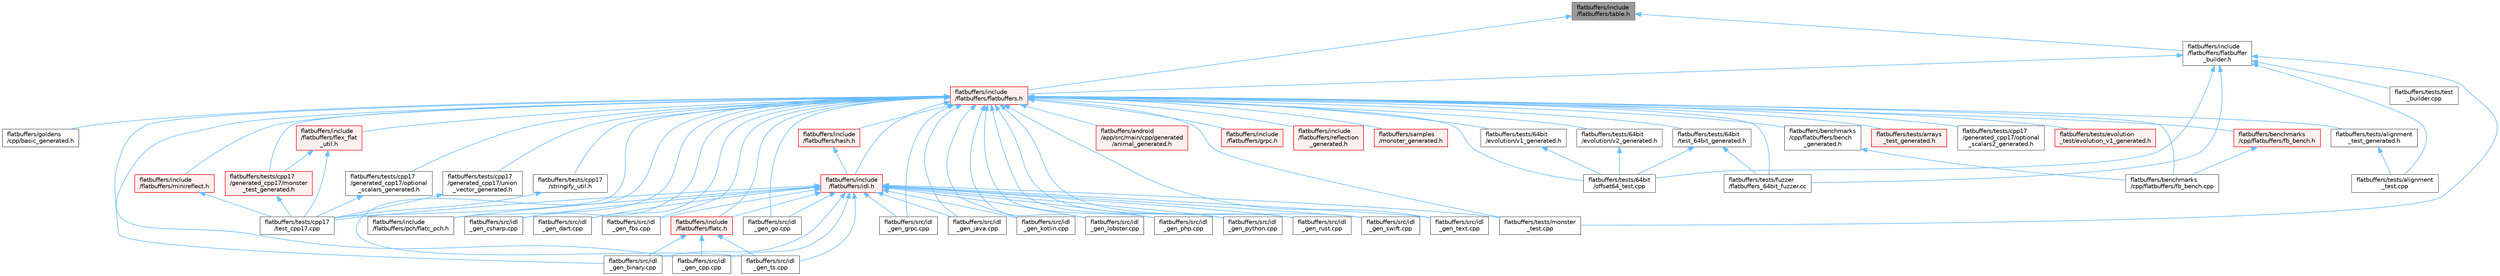 digraph "flatbuffers/include/flatbuffers/table.h"
{
 // LATEX_PDF_SIZE
  bgcolor="transparent";
  edge [fontname=Helvetica,fontsize=10,labelfontname=Helvetica,labelfontsize=10];
  node [fontname=Helvetica,fontsize=10,shape=box,height=0.2,width=0.4];
  Node1 [id="Node000001",label="flatbuffers/include\l/flatbuffers/table.h",height=0.2,width=0.4,color="gray40", fillcolor="grey60", style="filled", fontcolor="black",tooltip=" "];
  Node1 -> Node2 [id="edge1_Node000001_Node000002",dir="back",color="steelblue1",style="solid",tooltip=" "];
  Node2 [id="Node000002",label="flatbuffers/include\l/flatbuffers/flatbuffer\l_builder.h",height=0.2,width=0.4,color="grey40", fillcolor="white", style="filled",URL="$flatbuffer__builder_8h.html",tooltip=" "];
  Node2 -> Node3 [id="edge2_Node000002_Node000003",dir="back",color="steelblue1",style="solid",tooltip=" "];
  Node3 [id="Node000003",label="flatbuffers/include\l/flatbuffers/flatbuffers.h",height=0.2,width=0.4,color="red", fillcolor="#FFF0F0", style="filled",URL="$flatbuffers_8h.html",tooltip=" "];
  Node3 -> Node4 [id="edge3_Node000003_Node000004",dir="back",color="steelblue1",style="solid",tooltip=" "];
  Node4 [id="Node000004",label="flatbuffers/android\l/app/src/main/cpp/generated\l/animal_generated.h",height=0.2,width=0.4,color="red", fillcolor="#FFF0F0", style="filled",URL="$animal__generated_8h.html",tooltip=" "];
  Node3 -> Node6 [id="edge4_Node000003_Node000006",dir="back",color="steelblue1",style="solid",tooltip=" "];
  Node6 [id="Node000006",label="flatbuffers/benchmarks\l/cpp/flatbuffers/bench\l_generated.h",height=0.2,width=0.4,color="grey40", fillcolor="white", style="filled",URL="$bench__generated_8h.html",tooltip=" "];
  Node6 -> Node7 [id="edge5_Node000006_Node000007",dir="back",color="steelblue1",style="solid",tooltip=" "];
  Node7 [id="Node000007",label="flatbuffers/benchmarks\l/cpp/flatbuffers/fb_bench.cpp",height=0.2,width=0.4,color="grey40", fillcolor="white", style="filled",URL="$fb__bench_8cpp.html",tooltip=" "];
  Node3 -> Node7 [id="edge6_Node000003_Node000007",dir="back",color="steelblue1",style="solid",tooltip=" "];
  Node3 -> Node8 [id="edge7_Node000003_Node000008",dir="back",color="steelblue1",style="solid",tooltip=" "];
  Node8 [id="Node000008",label="flatbuffers/benchmarks\l/cpp/flatbuffers/fb_bench.h",height=0.2,width=0.4,color="red", fillcolor="#FFF0F0", style="filled",URL="$fb__bench_8h.html",tooltip=" "];
  Node8 -> Node7 [id="edge8_Node000008_Node000007",dir="back",color="steelblue1",style="solid",tooltip=" "];
  Node3 -> Node10 [id="edge9_Node000003_Node000010",dir="back",color="steelblue1",style="solid",tooltip=" "];
  Node10 [id="Node000010",label="flatbuffers/goldens\l/cpp/basic_generated.h",height=0.2,width=0.4,color="grey40", fillcolor="white", style="filled",URL="$basic__generated_8h.html",tooltip=" "];
  Node3 -> Node11 [id="edge10_Node000003_Node000011",dir="back",color="steelblue1",style="solid",tooltip=" "];
  Node11 [id="Node000011",label="flatbuffers/include\l/flatbuffers/flatc.h",height=0.2,width=0.4,color="red", fillcolor="#FFF0F0", style="filled",URL="$flatc_8h.html",tooltip=" "];
  Node11 -> Node14 [id="edge11_Node000011_Node000014",dir="back",color="steelblue1",style="solid",tooltip=" "];
  Node14 [id="Node000014",label="flatbuffers/src/idl\l_gen_binary.cpp",height=0.2,width=0.4,color="grey40", fillcolor="white", style="filled",URL="$idl__gen__binary_8cpp.html",tooltip=" "];
  Node11 -> Node15 [id="edge12_Node000011_Node000015",dir="back",color="steelblue1",style="solid",tooltip=" "];
  Node15 [id="Node000015",label="flatbuffers/src/idl\l_gen_cpp.cpp",height=0.2,width=0.4,color="grey40", fillcolor="white", style="filled",URL="$idl__gen__cpp_8cpp.html",tooltip=" "];
  Node11 -> Node16 [id="edge13_Node000011_Node000016",dir="back",color="steelblue1",style="solid",tooltip=" "];
  Node16 [id="Node000016",label="flatbuffers/src/idl\l_gen_ts.cpp",height=0.2,width=0.4,color="grey40", fillcolor="white", style="filled",URL="$idl__gen__ts_8cpp.html",tooltip=" "];
  Node3 -> Node17 [id="edge14_Node000003_Node000017",dir="back",color="steelblue1",style="solid",tooltip=" "];
  Node17 [id="Node000017",label="flatbuffers/include\l/flatbuffers/flex_flat\l_util.h",height=0.2,width=0.4,color="red", fillcolor="#FFF0F0", style="filled",URL="$flex__flat__util_8h.html",tooltip=" "];
  Node17 -> Node18 [id="edge15_Node000017_Node000018",dir="back",color="steelblue1",style="solid",tooltip=" "];
  Node18 [id="Node000018",label="flatbuffers/tests/cpp17\l/generated_cpp17/monster\l_test_generated.h",height=0.2,width=0.4,color="red", fillcolor="#FFF0F0", style="filled",URL="$cpp17_2generated__cpp17_2monster__test__generated_8h.html",tooltip=" "];
  Node18 -> Node19 [id="edge16_Node000018_Node000019",dir="back",color="steelblue1",style="solid",tooltip=" "];
  Node19 [id="Node000019",label="flatbuffers/tests/cpp17\l/test_cpp17.cpp",height=0.2,width=0.4,color="grey40", fillcolor="white", style="filled",URL="$test__cpp17_8cpp.html",tooltip=" "];
  Node17 -> Node19 [id="edge17_Node000017_Node000019",dir="back",color="steelblue1",style="solid",tooltip=" "];
  Node3 -> Node44 [id="edge18_Node000003_Node000044",dir="back",color="steelblue1",style="solid",tooltip=" "];
  Node44 [id="Node000044",label="flatbuffers/include\l/flatbuffers/grpc.h",height=0.2,width=0.4,color="red", fillcolor="#FFF0F0", style="filled",URL="$grpc_8h.html",tooltip=" "];
  Node3 -> Node45 [id="edge19_Node000003_Node000045",dir="back",color="steelblue1",style="solid",tooltip=" "];
  Node45 [id="Node000045",label="flatbuffers/include\l/flatbuffers/hash.h",height=0.2,width=0.4,color="red", fillcolor="#FFF0F0", style="filled",URL="$hash_8h.html",tooltip=" "];
  Node45 -> Node46 [id="edge20_Node000045_Node000046",dir="back",color="steelblue1",style="solid",tooltip=" "];
  Node46 [id="Node000046",label="flatbuffers/include\l/flatbuffers/idl.h",height=0.2,width=0.4,color="red", fillcolor="#FFF0F0", style="filled",URL="$idl_8h.html",tooltip=" "];
  Node46 -> Node11 [id="edge21_Node000046_Node000011",dir="back",color="steelblue1",style="solid",tooltip=" "];
  Node46 -> Node90 [id="edge22_Node000046_Node000090",dir="back",color="steelblue1",style="solid",tooltip=" "];
  Node90 [id="Node000090",label="flatbuffers/include\l/flatbuffers/pch/flatc_pch.h",height=0.2,width=0.4,color="grey40", fillcolor="white", style="filled",URL="$flatc__pch_8h.html",tooltip=" "];
  Node46 -> Node14 [id="edge23_Node000046_Node000014",dir="back",color="steelblue1",style="solid",tooltip=" "];
  Node46 -> Node15 [id="edge24_Node000046_Node000015",dir="back",color="steelblue1",style="solid",tooltip=" "];
  Node46 -> Node69 [id="edge25_Node000046_Node000069",dir="back",color="steelblue1",style="solid",tooltip=" "];
  Node69 [id="Node000069",label="flatbuffers/src/idl\l_gen_csharp.cpp",height=0.2,width=0.4,color="grey40", fillcolor="white", style="filled",URL="$idl__gen__csharp_8cpp.html",tooltip=" "];
  Node46 -> Node53 [id="edge26_Node000046_Node000053",dir="back",color="steelblue1",style="solid",tooltip=" "];
  Node53 [id="Node000053",label="flatbuffers/src/idl\l_gen_dart.cpp",height=0.2,width=0.4,color="grey40", fillcolor="white", style="filled",URL="$idl__gen__dart_8cpp.html",tooltip=" "];
  Node46 -> Node71 [id="edge27_Node000046_Node000071",dir="back",color="steelblue1",style="solid",tooltip=" "];
  Node71 [id="Node000071",label="flatbuffers/src/idl\l_gen_fbs.cpp",height=0.2,width=0.4,color="grey40", fillcolor="white", style="filled",URL="$idl__gen__fbs_8cpp.html",tooltip=" "];
  Node46 -> Node54 [id="edge28_Node000046_Node000054",dir="back",color="steelblue1",style="solid",tooltip=" "];
  Node54 [id="Node000054",label="flatbuffers/src/idl\l_gen_go.cpp",height=0.2,width=0.4,color="grey40", fillcolor="white", style="filled",URL="$idl__gen__go_8cpp.html",tooltip=" "];
  Node46 -> Node49 [id="edge29_Node000046_Node000049",dir="back",color="steelblue1",style="solid",tooltip=" "];
  Node49 [id="Node000049",label="flatbuffers/src/idl\l_gen_grpc.cpp",height=0.2,width=0.4,color="grey40", fillcolor="white", style="filled",URL="$idl__gen__grpc_8cpp.html",tooltip=" "];
  Node46 -> Node55 [id="edge30_Node000046_Node000055",dir="back",color="steelblue1",style="solid",tooltip=" "];
  Node55 [id="Node000055",label="flatbuffers/src/idl\l_gen_java.cpp",height=0.2,width=0.4,color="grey40", fillcolor="white", style="filled",URL="$idl__gen__java_8cpp.html",tooltip=" "];
  Node46 -> Node56 [id="edge31_Node000046_Node000056",dir="back",color="steelblue1",style="solid",tooltip=" "];
  Node56 [id="Node000056",label="flatbuffers/src/idl\l_gen_kotlin.cpp",height=0.2,width=0.4,color="grey40", fillcolor="white", style="filled",URL="$idl__gen__kotlin_8cpp.html",tooltip=" "];
  Node46 -> Node80 [id="edge32_Node000046_Node000080",dir="back",color="steelblue1",style="solid",tooltip=" "];
  Node80 [id="Node000080",label="flatbuffers/src/idl\l_gen_lobster.cpp",height=0.2,width=0.4,color="grey40", fillcolor="white", style="filled",URL="$idl__gen__lobster_8cpp.html",tooltip=" "];
  Node46 -> Node82 [id="edge33_Node000046_Node000082",dir="back",color="steelblue1",style="solid",tooltip=" "];
  Node82 [id="Node000082",label="flatbuffers/src/idl\l_gen_php.cpp",height=0.2,width=0.4,color="grey40", fillcolor="white", style="filled",URL="$idl__gen__php_8cpp.html",tooltip=" "];
  Node46 -> Node51 [id="edge34_Node000046_Node000051",dir="back",color="steelblue1",style="solid",tooltip=" "];
  Node51 [id="Node000051",label="flatbuffers/src/idl\l_gen_python.cpp",height=0.2,width=0.4,color="grey40", fillcolor="white", style="filled",URL="$idl__gen__python_8cpp.html",tooltip=" "];
  Node46 -> Node58 [id="edge35_Node000046_Node000058",dir="back",color="steelblue1",style="solid",tooltip=" "];
  Node58 [id="Node000058",label="flatbuffers/src/idl\l_gen_rust.cpp",height=0.2,width=0.4,color="grey40", fillcolor="white", style="filled",URL="$idl__gen__rust_8cpp.html",tooltip=" "];
  Node46 -> Node59 [id="edge36_Node000046_Node000059",dir="back",color="steelblue1",style="solid",tooltip=" "];
  Node59 [id="Node000059",label="flatbuffers/src/idl\l_gen_swift.cpp",height=0.2,width=0.4,color="grey40", fillcolor="white", style="filled",URL="$idl__gen__swift_8cpp.html",tooltip=" "];
  Node46 -> Node86 [id="edge37_Node000046_Node000086",dir="back",color="steelblue1",style="solid",tooltip=" "];
  Node86 [id="Node000086",label="flatbuffers/src/idl\l_gen_text.cpp",height=0.2,width=0.4,color="grey40", fillcolor="white", style="filled",URL="$idl__gen__text_8cpp.html",tooltip=" "];
  Node46 -> Node16 [id="edge38_Node000046_Node000016",dir="back",color="steelblue1",style="solid",tooltip=" "];
  Node46 -> Node19 [id="edge39_Node000046_Node000019",dir="back",color="steelblue1",style="solid",tooltip=" "];
  Node46 -> Node24 [id="edge40_Node000046_Node000024",dir="back",color="steelblue1",style="solid",tooltip=" "];
  Node24 [id="Node000024",label="flatbuffers/tests/monster\l_test.cpp",height=0.2,width=0.4,color="grey40", fillcolor="white", style="filled",URL="$monster__test_8cpp.html",tooltip=" "];
  Node3 -> Node46 [id="edge41_Node000003_Node000046",dir="back",color="steelblue1",style="solid",tooltip=" "];
  Node3 -> Node106 [id="edge42_Node000003_Node000106",dir="back",color="steelblue1",style="solid",tooltip=" "];
  Node106 [id="Node000106",label="flatbuffers/include\l/flatbuffers/minireflect.h",height=0.2,width=0.4,color="red", fillcolor="#FFF0F0", style="filled",URL="$minireflect_8h.html",tooltip=" "];
  Node106 -> Node19 [id="edge43_Node000106_Node000019",dir="back",color="steelblue1",style="solid",tooltip=" "];
  Node3 -> Node90 [id="edge44_Node000003_Node000090",dir="back",color="steelblue1",style="solid",tooltip=" "];
  Node3 -> Node107 [id="edge45_Node000003_Node000107",dir="back",color="steelblue1",style="solid",tooltip=" "];
  Node107 [id="Node000107",label="flatbuffers/include\l/flatbuffers/reflection\l_generated.h",height=0.2,width=0.4,color="red", fillcolor="#FFF0F0", style="filled",URL="$reflection__generated_8h.html",tooltip=" "];
  Node3 -> Node117 [id="edge46_Node000003_Node000117",dir="back",color="steelblue1",style="solid",tooltip=" "];
  Node117 [id="Node000117",label="flatbuffers/samples\l/monster_generated.h",height=0.2,width=0.4,color="red", fillcolor="#FFF0F0", style="filled",URL="$monster__generated_8h.html",tooltip=" "];
  Node3 -> Node14 [id="edge47_Node000003_Node000014",dir="back",color="steelblue1",style="solid",tooltip=" "];
  Node3 -> Node15 [id="edge48_Node000003_Node000015",dir="back",color="steelblue1",style="solid",tooltip=" "];
  Node3 -> Node69 [id="edge49_Node000003_Node000069",dir="back",color="steelblue1",style="solid",tooltip=" "];
  Node3 -> Node53 [id="edge50_Node000003_Node000053",dir="back",color="steelblue1",style="solid",tooltip=" "];
  Node3 -> Node71 [id="edge51_Node000003_Node000071",dir="back",color="steelblue1",style="solid",tooltip=" "];
  Node3 -> Node54 [id="edge52_Node000003_Node000054",dir="back",color="steelblue1",style="solid",tooltip=" "];
  Node3 -> Node49 [id="edge53_Node000003_Node000049",dir="back",color="steelblue1",style="solid",tooltip=" "];
  Node3 -> Node55 [id="edge54_Node000003_Node000055",dir="back",color="steelblue1",style="solid",tooltip=" "];
  Node3 -> Node56 [id="edge55_Node000003_Node000056",dir="back",color="steelblue1",style="solid",tooltip=" "];
  Node3 -> Node80 [id="edge56_Node000003_Node000080",dir="back",color="steelblue1",style="solid",tooltip=" "];
  Node3 -> Node82 [id="edge57_Node000003_Node000082",dir="back",color="steelblue1",style="solid",tooltip=" "];
  Node3 -> Node51 [id="edge58_Node000003_Node000051",dir="back",color="steelblue1",style="solid",tooltip=" "];
  Node3 -> Node58 [id="edge59_Node000003_Node000058",dir="back",color="steelblue1",style="solid",tooltip=" "];
  Node3 -> Node59 [id="edge60_Node000003_Node000059",dir="back",color="steelblue1",style="solid",tooltip=" "];
  Node3 -> Node86 [id="edge61_Node000003_Node000086",dir="back",color="steelblue1",style="solid",tooltip=" "];
  Node3 -> Node16 [id="edge62_Node000003_Node000016",dir="back",color="steelblue1",style="solid",tooltip=" "];
  Node3 -> Node119 [id="edge63_Node000003_Node000119",dir="back",color="steelblue1",style="solid",tooltip=" "];
  Node119 [id="Node000119",label="flatbuffers/tests/64bit\l/evolution/v1_generated.h",height=0.2,width=0.4,color="grey40", fillcolor="white", style="filled",URL="$v1__generated_8h.html",tooltip=" "];
  Node119 -> Node120 [id="edge64_Node000119_Node000120",dir="back",color="steelblue1",style="solid",tooltip=" "];
  Node120 [id="Node000120",label="flatbuffers/tests/64bit\l/offset64_test.cpp",height=0.2,width=0.4,color="grey40", fillcolor="white", style="filled",URL="$offset64__test_8cpp.html",tooltip=" "];
  Node3 -> Node121 [id="edge65_Node000003_Node000121",dir="back",color="steelblue1",style="solid",tooltip=" "];
  Node121 [id="Node000121",label="flatbuffers/tests/64bit\l/evolution/v2_generated.h",height=0.2,width=0.4,color="grey40", fillcolor="white", style="filled",URL="$v2__generated_8h.html",tooltip=" "];
  Node121 -> Node120 [id="edge66_Node000121_Node000120",dir="back",color="steelblue1",style="solid",tooltip=" "];
  Node3 -> Node120 [id="edge67_Node000003_Node000120",dir="back",color="steelblue1",style="solid",tooltip=" "];
  Node3 -> Node122 [id="edge68_Node000003_Node000122",dir="back",color="steelblue1",style="solid",tooltip=" "];
  Node122 [id="Node000122",label="flatbuffers/tests/64bit\l/test_64bit_generated.h",height=0.2,width=0.4,color="grey40", fillcolor="white", style="filled",URL="$test__64bit__generated_8h.html",tooltip=" "];
  Node122 -> Node120 [id="edge69_Node000122_Node000120",dir="back",color="steelblue1",style="solid",tooltip=" "];
  Node122 -> Node116 [id="edge70_Node000122_Node000116",dir="back",color="steelblue1",style="solid",tooltip=" "];
  Node116 [id="Node000116",label="flatbuffers/tests/fuzzer\l/flatbuffers_64bit_fuzzer.cc",height=0.2,width=0.4,color="grey40", fillcolor="white", style="filled",URL="$flatbuffers__64bit__fuzzer_8cc.html",tooltip=" "];
  Node3 -> Node123 [id="edge71_Node000003_Node000123",dir="back",color="steelblue1",style="solid",tooltip=" "];
  Node123 [id="Node000123",label="flatbuffers/tests/alignment\l_test_generated.h",height=0.2,width=0.4,color="grey40", fillcolor="white", style="filled",URL="$alignment__test__generated_8h.html",tooltip=" "];
  Node123 -> Node124 [id="edge72_Node000123_Node000124",dir="back",color="steelblue1",style="solid",tooltip=" "];
  Node124 [id="Node000124",label="flatbuffers/tests/alignment\l_test.cpp",height=0.2,width=0.4,color="grey40", fillcolor="white", style="filled",URL="$alignment__test_8cpp.html",tooltip=" "];
  Node3 -> Node125 [id="edge73_Node000003_Node000125",dir="back",color="steelblue1",style="solid",tooltip=" "];
  Node125 [id="Node000125",label="flatbuffers/tests/arrays\l_test_generated.h",height=0.2,width=0.4,color="red", fillcolor="#FFF0F0", style="filled",URL="$arrays__test__generated_8h.html",tooltip=" "];
  Node3 -> Node18 [id="edge74_Node000003_Node000018",dir="back",color="steelblue1",style="solid",tooltip=" "];
  Node3 -> Node126 [id="edge75_Node000003_Node000126",dir="back",color="steelblue1",style="solid",tooltip=" "];
  Node126 [id="Node000126",label="flatbuffers/tests/cpp17\l/generated_cpp17/optional\l_scalars2_generated.h",height=0.2,width=0.4,color="grey40", fillcolor="white", style="filled",URL="$optional__scalars2__generated_8h.html",tooltip=" "];
  Node3 -> Node127 [id="edge76_Node000003_Node000127",dir="back",color="steelblue1",style="solid",tooltip=" "];
  Node127 [id="Node000127",label="flatbuffers/tests/cpp17\l/generated_cpp17/optional\l_scalars_generated.h",height=0.2,width=0.4,color="grey40", fillcolor="white", style="filled",URL="$cpp17_2generated__cpp17_2optional__scalars__generated_8h.html",tooltip=" "];
  Node127 -> Node19 [id="edge77_Node000127_Node000019",dir="back",color="steelblue1",style="solid",tooltip=" "];
  Node3 -> Node128 [id="edge78_Node000003_Node000128",dir="back",color="steelblue1",style="solid",tooltip=" "];
  Node128 [id="Node000128",label="flatbuffers/tests/cpp17\l/generated_cpp17/union\l_vector_generated.h",height=0.2,width=0.4,color="grey40", fillcolor="white", style="filled",URL="$cpp17_2generated__cpp17_2union__vector__generated_8h.html",tooltip=" "];
  Node128 -> Node19 [id="edge79_Node000128_Node000019",dir="back",color="steelblue1",style="solid",tooltip=" "];
  Node3 -> Node129 [id="edge80_Node000003_Node000129",dir="back",color="steelblue1",style="solid",tooltip=" "];
  Node129 [id="Node000129",label="flatbuffers/tests/cpp17\l/stringify_util.h",height=0.2,width=0.4,color="grey40", fillcolor="white", style="filled",URL="$stringify__util_8h.html",tooltip=" "];
  Node129 -> Node19 [id="edge81_Node000129_Node000019",dir="back",color="steelblue1",style="solid",tooltip=" "];
  Node3 -> Node19 [id="edge82_Node000003_Node000019",dir="back",color="steelblue1",style="solid",tooltip=" "];
  Node3 -> Node130 [id="edge83_Node000003_Node000130",dir="back",color="steelblue1",style="solid",tooltip=" "];
  Node130 [id="Node000130",label="flatbuffers/tests/evolution\l_test/evolution_v1_generated.h",height=0.2,width=0.4,color="red", fillcolor="#FFF0F0", style="filled",URL="$evolution__v1__generated_8h.html",tooltip=" "];
  Node3 -> Node116 [id="edge84_Node000003_Node000116",dir="back",color="steelblue1",style="solid",tooltip=" "];
  Node3 -> Node24 [id="edge85_Node000003_Node000024",dir="back",color="steelblue1",style="solid",tooltip=" "];
  Node2 -> Node120 [id="edge86_Node000002_Node000120",dir="back",color="steelblue1",style="solid",tooltip=" "];
  Node2 -> Node124 [id="edge87_Node000002_Node000124",dir="back",color="steelblue1",style="solid",tooltip=" "];
  Node2 -> Node116 [id="edge88_Node000002_Node000116",dir="back",color="steelblue1",style="solid",tooltip=" "];
  Node2 -> Node24 [id="edge89_Node000002_Node000024",dir="back",color="steelblue1",style="solid",tooltip=" "];
  Node2 -> Node32 [id="edge90_Node000002_Node000032",dir="back",color="steelblue1",style="solid",tooltip=" "];
  Node32 [id="Node000032",label="flatbuffers/tests/test\l_builder.cpp",height=0.2,width=0.4,color="grey40", fillcolor="white", style="filled",URL="$test__builder_8cpp.html",tooltip=" "];
  Node1 -> Node3 [id="edge91_Node000001_Node000003",dir="back",color="steelblue1",style="solid",tooltip=" "];
}
